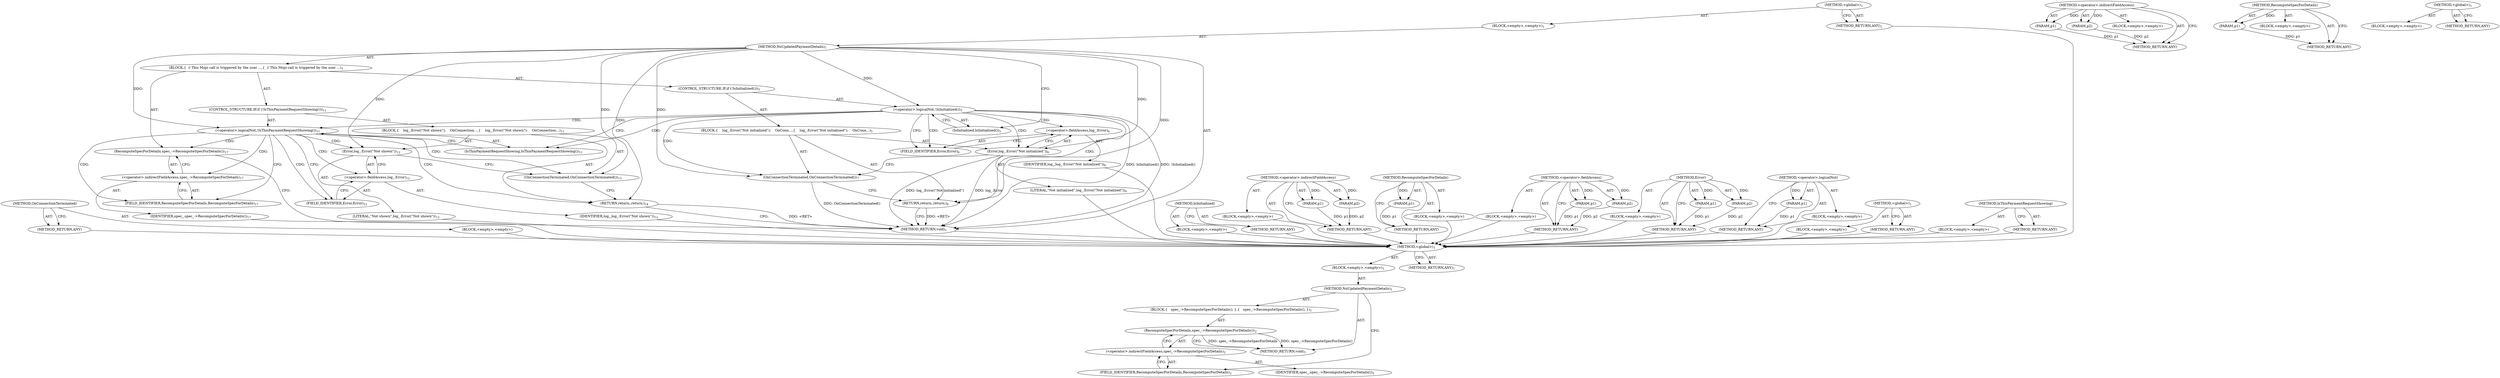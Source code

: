 digraph "IsThisPaymentRequestShowing" {
vulnerable_6 [label=<(METHOD,&lt;global&gt;)<SUB>1</SUB>>];
vulnerable_7 [label=<(BLOCK,&lt;empty&gt;,&lt;empty&gt;)<SUB>1</SUB>>];
vulnerable_8 [label=<(METHOD,NoUpdatedPaymentDetails)<SUB>1</SUB>>];
vulnerable_9 [label=<(BLOCK,{
   spec_-&gt;RecomputeSpecForDetails();
 },{
   spec_-&gt;RecomputeSpecForDetails();
 })<SUB>1</SUB>>];
vulnerable_10 [label=<(RecomputeSpecForDetails,spec_-&gt;RecomputeSpecForDetails())<SUB>2</SUB>>];
vulnerable_11 [label=<(&lt;operator&gt;.indirectFieldAccess,spec_-&gt;RecomputeSpecForDetails)<SUB>2</SUB>>];
vulnerable_12 [label=<(IDENTIFIER,spec_,spec_-&gt;RecomputeSpecForDetails())<SUB>2</SUB>>];
vulnerable_13 [label=<(FIELD_IDENTIFIER,RecomputeSpecForDetails,RecomputeSpecForDetails)<SUB>2</SUB>>];
vulnerable_14 [label=<(METHOD_RETURN,void)<SUB>1</SUB>>];
vulnerable_16 [label=<(METHOD_RETURN,ANY)<SUB>1</SUB>>];
vulnerable_33 [label=<(METHOD,&lt;operator&gt;.indirectFieldAccess)>];
vulnerable_34 [label=<(PARAM,p1)>];
vulnerable_35 [label=<(PARAM,p2)>];
vulnerable_36 [label=<(BLOCK,&lt;empty&gt;,&lt;empty&gt;)>];
vulnerable_37 [label=<(METHOD_RETURN,ANY)>];
vulnerable_29 [label=<(METHOD,RecomputeSpecForDetails)>];
vulnerable_30 [label=<(PARAM,p1)>];
vulnerable_31 [label=<(BLOCK,&lt;empty&gt;,&lt;empty&gt;)>];
vulnerable_32 [label=<(METHOD_RETURN,ANY)>];
vulnerable_23 [label=<(METHOD,&lt;global&gt;)<SUB>1</SUB>>];
vulnerable_24 [label=<(BLOCK,&lt;empty&gt;,&lt;empty&gt;)>];
vulnerable_25 [label=<(METHOD_RETURN,ANY)>];
fixed_72 [label=<(METHOD,OnConnectionTerminated)>];
fixed_73 [label=<(BLOCK,&lt;empty&gt;,&lt;empty&gt;)>];
fixed_74 [label=<(METHOD_RETURN,ANY)>];
fixed_6 [label=<(METHOD,&lt;global&gt;)<SUB>1</SUB>>];
fixed_7 [label=<(BLOCK,&lt;empty&gt;,&lt;empty&gt;)<SUB>1</SUB>>];
fixed_8 [label=<(METHOD,NoUpdatedPaymentDetails)<SUB>1</SUB>>];
fixed_9 [label=<(BLOCK,{
  // This Mojo call is triggered by the user ...,{
  // This Mojo call is triggered by the user ...)<SUB>1</SUB>>];
fixed_10 [label=<(CONTROL_STRUCTURE,IF,if (!IsInitialized()))<SUB>5</SUB>>];
fixed_11 [label=<(&lt;operator&gt;.logicalNot,!IsInitialized())<SUB>5</SUB>>];
fixed_12 [label=<(IsInitialized,IsInitialized())<SUB>5</SUB>>];
fixed_13 [label=<(BLOCK,{
    log_.Error(&quot;Not initialized&quot;);
    OnConn...,{
    log_.Error(&quot;Not initialized&quot;);
    OnConn...)<SUB>5</SUB>>];
fixed_14 [label=<(Error,log_.Error(&quot;Not initialized&quot;))<SUB>6</SUB>>];
fixed_15 [label=<(&lt;operator&gt;.fieldAccess,log_.Error)<SUB>6</SUB>>];
fixed_16 [label=<(IDENTIFIER,log_,log_.Error(&quot;Not initialized&quot;))<SUB>6</SUB>>];
fixed_17 [label=<(FIELD_IDENTIFIER,Error,Error)<SUB>6</SUB>>];
fixed_18 [label=<(LITERAL,&quot;Not initialized&quot;,log_.Error(&quot;Not initialized&quot;))<SUB>6</SUB>>];
fixed_19 [label=<(OnConnectionTerminated,OnConnectionTerminated())<SUB>7</SUB>>];
fixed_20 [label=<(RETURN,return;,return;)<SUB>8</SUB>>];
fixed_21 [label=<(CONTROL_STRUCTURE,IF,if (!IsThisPaymentRequestShowing()))<SUB>11</SUB>>];
fixed_22 [label=<(&lt;operator&gt;.logicalNot,!IsThisPaymentRequestShowing())<SUB>11</SUB>>];
fixed_23 [label=<(IsThisPaymentRequestShowing,IsThisPaymentRequestShowing())<SUB>11</SUB>>];
fixed_24 [label=<(BLOCK,{
    log_.Error(&quot;Not shown&quot;);
    OnConnection...,{
    log_.Error(&quot;Not shown&quot;);
    OnConnection...)<SUB>11</SUB>>];
fixed_25 [label=<(Error,log_.Error(&quot;Not shown&quot;))<SUB>12</SUB>>];
fixed_26 [label=<(&lt;operator&gt;.fieldAccess,log_.Error)<SUB>12</SUB>>];
fixed_27 [label=<(IDENTIFIER,log_,log_.Error(&quot;Not shown&quot;))<SUB>12</SUB>>];
fixed_28 [label=<(FIELD_IDENTIFIER,Error,Error)<SUB>12</SUB>>];
fixed_29 [label=<(LITERAL,&quot;Not shown&quot;,log_.Error(&quot;Not shown&quot;))<SUB>12</SUB>>];
fixed_30 [label=<(OnConnectionTerminated,OnConnectionTerminated())<SUB>13</SUB>>];
fixed_31 [label=<(RETURN,return;,return;)<SUB>14</SUB>>];
fixed_32 [label=<(RecomputeSpecForDetails,spec_-&gt;RecomputeSpecForDetails())<SUB>17</SUB>>];
fixed_33 [label=<(&lt;operator&gt;.indirectFieldAccess,spec_-&gt;RecomputeSpecForDetails)<SUB>17</SUB>>];
fixed_34 [label=<(IDENTIFIER,spec_,spec_-&gt;RecomputeSpecForDetails())<SUB>17</SUB>>];
fixed_35 [label=<(FIELD_IDENTIFIER,RecomputeSpecForDetails,RecomputeSpecForDetails)<SUB>17</SUB>>];
fixed_36 [label=<(METHOD_RETURN,void)<SUB>1</SUB>>];
fixed_38 [label=<(METHOD_RETURN,ANY)<SUB>1</SUB>>];
fixed_59 [label=<(METHOD,IsInitialized)>];
fixed_60 [label=<(BLOCK,&lt;empty&gt;,&lt;empty&gt;)>];
fixed_61 [label=<(METHOD_RETURN,ANY)>];
fixed_82 [label=<(METHOD,&lt;operator&gt;.indirectFieldAccess)>];
fixed_83 [label=<(PARAM,p1)>];
fixed_84 [label=<(PARAM,p2)>];
fixed_85 [label=<(BLOCK,&lt;empty&gt;,&lt;empty&gt;)>];
fixed_86 [label=<(METHOD_RETURN,ANY)>];
fixed_78 [label=<(METHOD,RecomputeSpecForDetails)>];
fixed_79 [label=<(PARAM,p1)>];
fixed_80 [label=<(BLOCK,&lt;empty&gt;,&lt;empty&gt;)>];
fixed_81 [label=<(METHOD_RETURN,ANY)>];
fixed_67 [label=<(METHOD,&lt;operator&gt;.fieldAccess)>];
fixed_68 [label=<(PARAM,p1)>];
fixed_69 [label=<(PARAM,p2)>];
fixed_70 [label=<(BLOCK,&lt;empty&gt;,&lt;empty&gt;)>];
fixed_71 [label=<(METHOD_RETURN,ANY)>];
fixed_62 [label=<(METHOD,Error)>];
fixed_63 [label=<(PARAM,p1)>];
fixed_64 [label=<(PARAM,p2)>];
fixed_65 [label=<(BLOCK,&lt;empty&gt;,&lt;empty&gt;)>];
fixed_66 [label=<(METHOD_RETURN,ANY)>];
fixed_55 [label=<(METHOD,&lt;operator&gt;.logicalNot)>];
fixed_56 [label=<(PARAM,p1)>];
fixed_57 [label=<(BLOCK,&lt;empty&gt;,&lt;empty&gt;)>];
fixed_58 [label=<(METHOD_RETURN,ANY)>];
fixed_49 [label=<(METHOD,&lt;global&gt;)<SUB>1</SUB>>];
fixed_50 [label=<(BLOCK,&lt;empty&gt;,&lt;empty&gt;)>];
fixed_51 [label=<(METHOD_RETURN,ANY)>];
fixed_75 [label=<(METHOD,IsThisPaymentRequestShowing)>];
fixed_76 [label=<(BLOCK,&lt;empty&gt;,&lt;empty&gt;)>];
fixed_77 [label=<(METHOD_RETURN,ANY)>];
vulnerable_6 -> vulnerable_7  [key=0, label="AST: "];
vulnerable_6 -> vulnerable_16  [key=0, label="AST: "];
vulnerable_6 -> vulnerable_16  [key=1, label="CFG: "];
vulnerable_7 -> vulnerable_8  [key=0, label="AST: "];
vulnerable_8 -> vulnerable_9  [key=0, label="AST: "];
vulnerable_8 -> vulnerable_14  [key=0, label="AST: "];
vulnerable_8 -> vulnerable_13  [key=0, label="CFG: "];
vulnerable_9 -> vulnerable_10  [key=0, label="AST: "];
vulnerable_10 -> vulnerable_11  [key=0, label="AST: "];
vulnerable_10 -> vulnerable_14  [key=0, label="CFG: "];
vulnerable_10 -> vulnerable_14  [key=1, label="DDG: spec_-&gt;RecomputeSpecForDetails"];
vulnerable_10 -> vulnerable_14  [key=2, label="DDG: spec_-&gt;RecomputeSpecForDetails()"];
vulnerable_11 -> vulnerable_12  [key=0, label="AST: "];
vulnerable_11 -> vulnerable_13  [key=0, label="AST: "];
vulnerable_11 -> vulnerable_10  [key=0, label="CFG: "];
vulnerable_13 -> vulnerable_11  [key=0, label="CFG: "];
vulnerable_33 -> vulnerable_34  [key=0, label="AST: "];
vulnerable_33 -> vulnerable_34  [key=1, label="DDG: "];
vulnerable_33 -> vulnerable_36  [key=0, label="AST: "];
vulnerable_33 -> vulnerable_35  [key=0, label="AST: "];
vulnerable_33 -> vulnerable_35  [key=1, label="DDG: "];
vulnerable_33 -> vulnerable_37  [key=0, label="AST: "];
vulnerable_33 -> vulnerable_37  [key=1, label="CFG: "];
vulnerable_34 -> vulnerable_37  [key=0, label="DDG: p1"];
vulnerable_35 -> vulnerable_37  [key=0, label="DDG: p2"];
vulnerable_29 -> vulnerable_30  [key=0, label="AST: "];
vulnerable_29 -> vulnerable_30  [key=1, label="DDG: "];
vulnerable_29 -> vulnerable_31  [key=0, label="AST: "];
vulnerable_29 -> vulnerable_32  [key=0, label="AST: "];
vulnerable_29 -> vulnerable_32  [key=1, label="CFG: "];
vulnerable_30 -> vulnerable_32  [key=0, label="DDG: p1"];
vulnerable_23 -> vulnerable_24  [key=0, label="AST: "];
vulnerable_23 -> vulnerable_25  [key=0, label="AST: "];
vulnerable_23 -> vulnerable_25  [key=1, label="CFG: "];
fixed_72 -> fixed_73  [key=0, label="AST: "];
fixed_72 -> fixed_74  [key=0, label="AST: "];
fixed_72 -> fixed_74  [key=1, label="CFG: "];
fixed_73 -> vulnerable_6  [key=0];
fixed_74 -> vulnerable_6  [key=0];
fixed_6 -> fixed_7  [key=0, label="AST: "];
fixed_6 -> fixed_38  [key=0, label="AST: "];
fixed_6 -> fixed_38  [key=1, label="CFG: "];
fixed_7 -> fixed_8  [key=0, label="AST: "];
fixed_8 -> fixed_9  [key=0, label="AST: "];
fixed_8 -> fixed_36  [key=0, label="AST: "];
fixed_8 -> fixed_12  [key=0, label="CFG: "];
fixed_8 -> fixed_11  [key=0, label="DDG: "];
fixed_8 -> fixed_19  [key=0, label="DDG: "];
fixed_8 -> fixed_20  [key=0, label="DDG: "];
fixed_8 -> fixed_22  [key=0, label="DDG: "];
fixed_8 -> fixed_30  [key=0, label="DDG: "];
fixed_8 -> fixed_31  [key=0, label="DDG: "];
fixed_8 -> fixed_14  [key=0, label="DDG: "];
fixed_8 -> fixed_25  [key=0, label="DDG: "];
fixed_9 -> fixed_10  [key=0, label="AST: "];
fixed_9 -> fixed_21  [key=0, label="AST: "];
fixed_9 -> fixed_32  [key=0, label="AST: "];
fixed_10 -> fixed_11  [key=0, label="AST: "];
fixed_10 -> fixed_13  [key=0, label="AST: "];
fixed_11 -> fixed_12  [key=0, label="AST: "];
fixed_11 -> fixed_23  [key=0, label="CFG: "];
fixed_11 -> fixed_23  [key=1, label="CDG: "];
fixed_11 -> fixed_17  [key=0, label="CFG: "];
fixed_11 -> fixed_17  [key=1, label="CDG: "];
fixed_11 -> fixed_36  [key=0, label="DDG: IsInitialized()"];
fixed_11 -> fixed_36  [key=1, label="DDG: !IsInitialized()"];
fixed_11 -> fixed_15  [key=0, label="CDG: "];
fixed_11 -> fixed_14  [key=0, label="CDG: "];
fixed_11 -> fixed_19  [key=0, label="CDG: "];
fixed_11 -> fixed_20  [key=0, label="CDG: "];
fixed_11 -> fixed_22  [key=0, label="CDG: "];
fixed_12 -> fixed_11  [key=0, label="CFG: "];
fixed_13 -> fixed_14  [key=0, label="AST: "];
fixed_13 -> fixed_19  [key=0, label="AST: "];
fixed_13 -> fixed_20  [key=0, label="AST: "];
fixed_14 -> fixed_15  [key=0, label="AST: "];
fixed_14 -> fixed_18  [key=0, label="AST: "];
fixed_14 -> fixed_19  [key=0, label="CFG: "];
fixed_14 -> fixed_36  [key=0, label="DDG: log_.Error"];
fixed_14 -> fixed_36  [key=1, label="DDG: log_.Error(&quot;Not initialized&quot;)"];
fixed_15 -> fixed_16  [key=0, label="AST: "];
fixed_15 -> fixed_17  [key=0, label="AST: "];
fixed_15 -> fixed_14  [key=0, label="CFG: "];
fixed_16 -> vulnerable_6  [key=0];
fixed_17 -> fixed_15  [key=0, label="CFG: "];
fixed_18 -> vulnerable_6  [key=0];
fixed_19 -> fixed_20  [key=0, label="CFG: "];
fixed_19 -> fixed_36  [key=0, label="DDG: OnConnectionTerminated()"];
fixed_20 -> fixed_36  [key=0, label="CFG: "];
fixed_20 -> fixed_36  [key=1, label="DDG: &lt;RET&gt;"];
fixed_21 -> fixed_22  [key=0, label="AST: "];
fixed_21 -> fixed_24  [key=0, label="AST: "];
fixed_22 -> fixed_23  [key=0, label="AST: "];
fixed_22 -> fixed_28  [key=0, label="CFG: "];
fixed_22 -> fixed_28  [key=1, label="CDG: "];
fixed_22 -> fixed_35  [key=0, label="CFG: "];
fixed_22 -> fixed_35  [key=1, label="CDG: "];
fixed_22 -> fixed_30  [key=0, label="CDG: "];
fixed_22 -> fixed_32  [key=0, label="CDG: "];
fixed_22 -> fixed_33  [key=0, label="CDG: "];
fixed_22 -> fixed_26  [key=0, label="CDG: "];
fixed_22 -> fixed_25  [key=0, label="CDG: "];
fixed_22 -> fixed_31  [key=0, label="CDG: "];
fixed_23 -> fixed_22  [key=0, label="CFG: "];
fixed_24 -> fixed_25  [key=0, label="AST: "];
fixed_24 -> fixed_30  [key=0, label="AST: "];
fixed_24 -> fixed_31  [key=0, label="AST: "];
fixed_25 -> fixed_26  [key=0, label="AST: "];
fixed_25 -> fixed_29  [key=0, label="AST: "];
fixed_25 -> fixed_30  [key=0, label="CFG: "];
fixed_26 -> fixed_27  [key=0, label="AST: "];
fixed_26 -> fixed_28  [key=0, label="AST: "];
fixed_26 -> fixed_25  [key=0, label="CFG: "];
fixed_27 -> vulnerable_6  [key=0];
fixed_28 -> fixed_26  [key=0, label="CFG: "];
fixed_29 -> vulnerable_6  [key=0];
fixed_30 -> fixed_31  [key=0, label="CFG: "];
fixed_31 -> fixed_36  [key=0, label="CFG: "];
fixed_31 -> fixed_36  [key=1, label="DDG: &lt;RET&gt;"];
fixed_32 -> fixed_33  [key=0, label="AST: "];
fixed_32 -> fixed_36  [key=0, label="CFG: "];
fixed_33 -> fixed_34  [key=0, label="AST: "];
fixed_33 -> fixed_35  [key=0, label="AST: "];
fixed_33 -> fixed_32  [key=0, label="CFG: "];
fixed_34 -> vulnerable_6  [key=0];
fixed_35 -> fixed_33  [key=0, label="CFG: "];
fixed_36 -> vulnerable_6  [key=0];
fixed_38 -> vulnerable_6  [key=0];
fixed_59 -> fixed_60  [key=0, label="AST: "];
fixed_59 -> fixed_61  [key=0, label="AST: "];
fixed_59 -> fixed_61  [key=1, label="CFG: "];
fixed_60 -> vulnerable_6  [key=0];
fixed_61 -> vulnerable_6  [key=0];
fixed_82 -> fixed_83  [key=0, label="AST: "];
fixed_82 -> fixed_83  [key=1, label="DDG: "];
fixed_82 -> fixed_85  [key=0, label="AST: "];
fixed_82 -> fixed_84  [key=0, label="AST: "];
fixed_82 -> fixed_84  [key=1, label="DDG: "];
fixed_82 -> fixed_86  [key=0, label="AST: "];
fixed_82 -> fixed_86  [key=1, label="CFG: "];
fixed_83 -> fixed_86  [key=0, label="DDG: p1"];
fixed_84 -> fixed_86  [key=0, label="DDG: p2"];
fixed_85 -> vulnerable_6  [key=0];
fixed_86 -> vulnerable_6  [key=0];
fixed_78 -> fixed_79  [key=0, label="AST: "];
fixed_78 -> fixed_79  [key=1, label="DDG: "];
fixed_78 -> fixed_80  [key=0, label="AST: "];
fixed_78 -> fixed_81  [key=0, label="AST: "];
fixed_78 -> fixed_81  [key=1, label="CFG: "];
fixed_79 -> fixed_81  [key=0, label="DDG: p1"];
fixed_80 -> vulnerable_6  [key=0];
fixed_81 -> vulnerable_6  [key=0];
fixed_67 -> fixed_68  [key=0, label="AST: "];
fixed_67 -> fixed_68  [key=1, label="DDG: "];
fixed_67 -> fixed_70  [key=0, label="AST: "];
fixed_67 -> fixed_69  [key=0, label="AST: "];
fixed_67 -> fixed_69  [key=1, label="DDG: "];
fixed_67 -> fixed_71  [key=0, label="AST: "];
fixed_67 -> fixed_71  [key=1, label="CFG: "];
fixed_68 -> fixed_71  [key=0, label="DDG: p1"];
fixed_69 -> fixed_71  [key=0, label="DDG: p2"];
fixed_70 -> vulnerable_6  [key=0];
fixed_71 -> vulnerable_6  [key=0];
fixed_62 -> fixed_63  [key=0, label="AST: "];
fixed_62 -> fixed_63  [key=1, label="DDG: "];
fixed_62 -> fixed_65  [key=0, label="AST: "];
fixed_62 -> fixed_64  [key=0, label="AST: "];
fixed_62 -> fixed_64  [key=1, label="DDG: "];
fixed_62 -> fixed_66  [key=0, label="AST: "];
fixed_62 -> fixed_66  [key=1, label="CFG: "];
fixed_63 -> fixed_66  [key=0, label="DDG: p1"];
fixed_64 -> fixed_66  [key=0, label="DDG: p2"];
fixed_65 -> vulnerable_6  [key=0];
fixed_66 -> vulnerable_6  [key=0];
fixed_55 -> fixed_56  [key=0, label="AST: "];
fixed_55 -> fixed_56  [key=1, label="DDG: "];
fixed_55 -> fixed_57  [key=0, label="AST: "];
fixed_55 -> fixed_58  [key=0, label="AST: "];
fixed_55 -> fixed_58  [key=1, label="CFG: "];
fixed_56 -> fixed_58  [key=0, label="DDG: p1"];
fixed_57 -> vulnerable_6  [key=0];
fixed_58 -> vulnerable_6  [key=0];
fixed_49 -> fixed_50  [key=0, label="AST: "];
fixed_49 -> fixed_51  [key=0, label="AST: "];
fixed_49 -> fixed_51  [key=1, label="CFG: "];
fixed_50 -> vulnerable_6  [key=0];
fixed_51 -> vulnerable_6  [key=0];
fixed_75 -> fixed_76  [key=0, label="AST: "];
fixed_75 -> fixed_77  [key=0, label="AST: "];
fixed_75 -> fixed_77  [key=1, label="CFG: "];
fixed_76 -> vulnerable_6  [key=0];
fixed_77 -> vulnerable_6  [key=0];
}
